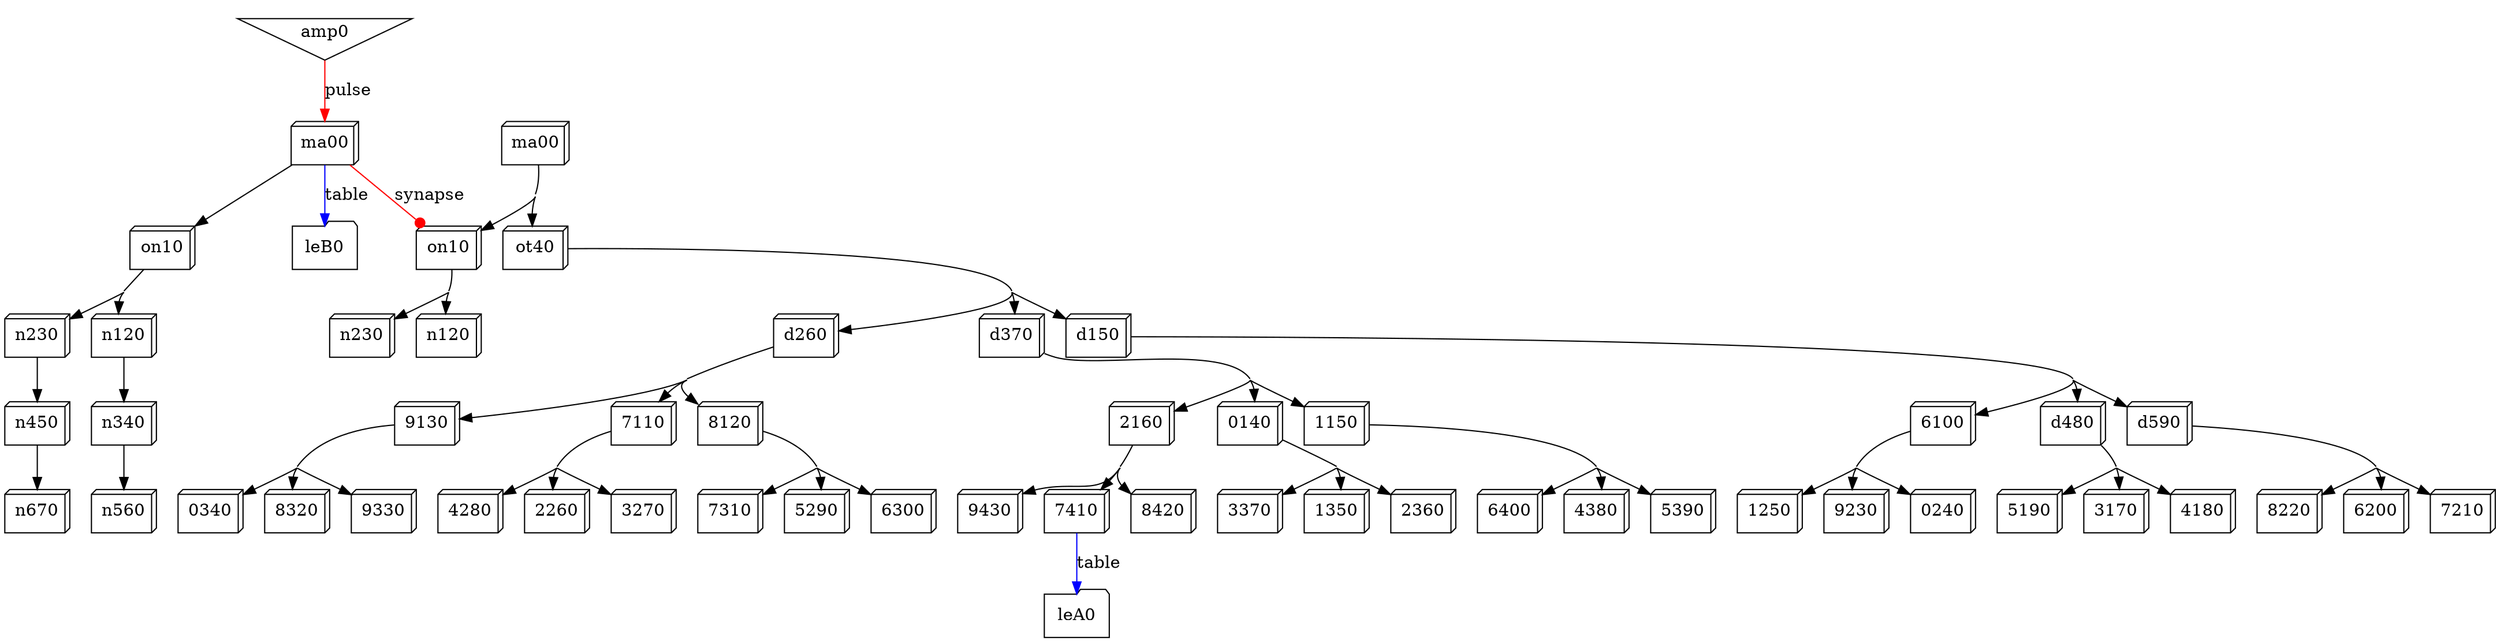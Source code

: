 digraph mooseG{
	concentrate=true;

"/cells[0]/granuleGroup_0[0]/mainAxon_1[0]" [shape="box3d",label="on10"];
"/cells[0]/granuleGroup_0[0]/Soma_0[0]" [shape="box3d",label="ma00"];
"/cells[0]/granuleGroup_0[0]/Soma_0[0]" -> "/cells[0]/granuleGroup_0[0]/mainAxon_1[0]" [];
"/cells[0]/granuleGroup_0[0]/Soma_0[0]" -> "/cells[0]/purkinjeGroup_0[0]/mainAxon_1[0]" [color="red",arrowhead="dot",label="synapse"];
"/cells[0]/granuleGroup_0[0]/Axon_1_2[0]" [shape="box3d",label="n120"];
"/cells[0]/granuleGroup_0[0]/mainAxon_1[0]" -> "/cells[0]/granuleGroup_0[0]/Axon_1_2[0]" [];
"/cells[0]/granuleGroup_0[0]/Axon_2_3[0]" [shape="box3d",label="n230"];
"/cells[0]/granuleGroup_0[0]/mainAxon_1[0]" -> "/cells[0]/granuleGroup_0[0]/Axon_2_3[0]" [];
"/cells[0]/granuleGroup_0[0]/Axon_3_4[0]" [shape="box3d",label="n340"];
"/cells[0]/granuleGroup_0[0]/Axon_1_2[0]" -> "/cells[0]/granuleGroup_0[0]/Axon_3_4[0]" [];
"/cells[0]/granuleGroup_0[0]/Axon_4_5[0]" [shape="box3d",label="n450"];
"/cells[0]/granuleGroup_0[0]/Axon_2_3[0]" -> "/cells[0]/granuleGroup_0[0]/Axon_4_5[0]" [];
"/cells[0]/granuleGroup_0[0]/Axon_5_6[0]" [shape="box3d",label="n560"];
"/cells[0]/granuleGroup_0[0]/Axon_3_4[0]" -> "/cells[0]/granuleGroup_0[0]/Axon_5_6[0]" [];
"/cells[0]/granuleGroup_0[0]/Axon_6_7[0]" [shape="box3d",label="n670"];
"/cells[0]/granuleGroup_0[0]/Axon_4_5[0]" -> "/cells[0]/granuleGroup_0[0]/Axon_6_7[0]" [];
"/cells[0]/purkinjeGroup_0[0]/mainAxon_1[0]" [shape="box3d",label="on10"];
"/cells[0]/purkinjeGroup_0[0]/Soma_0[0]" [shape="box3d",label="ma00"];
"/cells[0]/purkinjeGroup_0[0]/Soma_0[0]" -> "/cells[0]/purkinjeGroup_0[0]/mainAxon_1[0]" [];
"/cells[0]/purkinjeGroup_0[0]/root_4[0]" [shape="box3d",label="ot40"];
"/cells[0]/purkinjeGroup_0[0]/Soma_0[0]" -> "/cells[0]/purkinjeGroup_0[0]/root_4[0]" [];
"/cells[0]/purkinjeGroup_0[0]/axon1_2[0]" [shape="box3d",label="n120"];
"/cells[0]/purkinjeGroup_0[0]/mainAxon_1[0]" -> "/cells[0]/purkinjeGroup_0[0]/axon1_2[0]" [];
"/cells[0]/purkinjeGroup_0[0]/axon2_3[0]" [shape="box3d",label="n230"];
"/cells[0]/purkinjeGroup_0[0]/mainAxon_1[0]" -> "/cells[0]/purkinjeGroup_0[0]/axon2_3[0]" [];
"/cells[0]/purkinjeGroup_0[0]/mainDend1_5[0]" [shape="box3d",label="d150"];
"/cells[0]/purkinjeGroup_0[0]/root_4[0]" -> "/cells[0]/purkinjeGroup_0[0]/mainDend1_5[0]" [];
"/cells[0]/purkinjeGroup_0[0]/mainDend2_6[0]" [shape="box3d",label="d260"];
"/cells[0]/purkinjeGroup_0[0]/root_4[0]" -> "/cells[0]/purkinjeGroup_0[0]/mainDend2_6[0]" [];
"/cells[0]/purkinjeGroup_0[0]/mainDend3_7[0]" [shape="box3d",label="d370"];
"/cells[0]/purkinjeGroup_0[0]/root_4[0]" -> "/cells[0]/purkinjeGroup_0[0]/mainDend3_7[0]" [];
"/cells[0]/purkinjeGroup_0[0]/Dend_4_8[0]" [shape="box3d",label="d480"];
"/cells[0]/purkinjeGroup_0[0]/mainDend1_5[0]" -> "/cells[0]/purkinjeGroup_0[0]/Dend_4_8[0]" [];
"/cells[0]/purkinjeGroup_0[0]/Dend_5_9[0]" [shape="box3d",label="d590"];
"/cells[0]/purkinjeGroup_0[0]/mainDend1_5[0]" -> "/cells[0]/purkinjeGroup_0[0]/Dend_5_9[0]" [];
"/cells[0]/purkinjeGroup_0[0]/Dend_6_10[0]" [shape="box3d",label="6100"];
"/cells[0]/purkinjeGroup_0[0]/mainDend1_5[0]" -> "/cells[0]/purkinjeGroup_0[0]/Dend_6_10[0]" [];
"/cells[0]/purkinjeGroup_0[0]/Dend_7_11[0]" [shape="box3d",label="7110"];
"/cells[0]/purkinjeGroup_0[0]/mainDend2_6[0]" -> "/cells[0]/purkinjeGroup_0[0]/Dend_7_11[0]" [];
"/cells[0]/purkinjeGroup_0[0]/Dend_8_12[0]" [shape="box3d",label="8120"];
"/cells[0]/purkinjeGroup_0[0]/mainDend2_6[0]" -> "/cells[0]/purkinjeGroup_0[0]/Dend_8_12[0]" [];
"/cells[0]/purkinjeGroup_0[0]/Dend_9_13[0]" [shape="box3d",label="9130"];
"/cells[0]/purkinjeGroup_0[0]/mainDend2_6[0]" -> "/cells[0]/purkinjeGroup_0[0]/Dend_9_13[0]" [];
"/cells[0]/purkinjeGroup_0[0]/Dend_10_14[0]" [shape="box3d",label="0140"];
"/cells[0]/purkinjeGroup_0[0]/mainDend3_7[0]" -> "/cells[0]/purkinjeGroup_0[0]/Dend_10_14[0]" [];
"/cells[0]/purkinjeGroup_0[0]/Dend_11_15[0]" [shape="box3d",label="1150"];
"/cells[0]/purkinjeGroup_0[0]/mainDend3_7[0]" -> "/cells[0]/purkinjeGroup_0[0]/Dend_11_15[0]" [];
"/cells[0]/purkinjeGroup_0[0]/Dend_12_16[0]" [shape="box3d",label="2160"];
"/cells[0]/purkinjeGroup_0[0]/mainDend3_7[0]" -> "/cells[0]/purkinjeGroup_0[0]/Dend_12_16[0]" [];
"/cells[0]/purkinjeGroup_0[0]/Dend_13_17[0]" [shape="box3d",label="3170"];
"/cells[0]/purkinjeGroup_0[0]/Dend_4_8[0]" -> "/cells[0]/purkinjeGroup_0[0]/Dend_13_17[0]" [];
"/cells[0]/purkinjeGroup_0[0]/Dend_14_18[0]" [shape="box3d",label="4180"];
"/cells[0]/purkinjeGroup_0[0]/Dend_4_8[0]" -> "/cells[0]/purkinjeGroup_0[0]/Dend_14_18[0]" [];
"/cells[0]/purkinjeGroup_0[0]/Dend_15_19[0]" [shape="box3d",label="5190"];
"/cells[0]/purkinjeGroup_0[0]/Dend_4_8[0]" -> "/cells[0]/purkinjeGroup_0[0]/Dend_15_19[0]" [];
"/cells[0]/purkinjeGroup_0[0]/Dend_16_20[0]" [shape="box3d",label="6200"];
"/cells[0]/purkinjeGroup_0[0]/Dend_5_9[0]" -> "/cells[0]/purkinjeGroup_0[0]/Dend_16_20[0]" [];
"/cells[0]/purkinjeGroup_0[0]/Dend_17_21[0]" [shape="box3d",label="7210"];
"/cells[0]/purkinjeGroup_0[0]/Dend_5_9[0]" -> "/cells[0]/purkinjeGroup_0[0]/Dend_17_21[0]" [];
"/cells[0]/purkinjeGroup_0[0]/Dend_18_22[0]" [shape="box3d",label="8220"];
"/cells[0]/purkinjeGroup_0[0]/Dend_5_9[0]" -> "/cells[0]/purkinjeGroup_0[0]/Dend_18_22[0]" [];
"/cells[0]/purkinjeGroup_0[0]/Dend_19_23[0]" [shape="box3d",label="9230"];
"/cells[0]/purkinjeGroup_0[0]/Dend_6_10[0]" -> "/cells[0]/purkinjeGroup_0[0]/Dend_19_23[0]" [];
"/cells[0]/purkinjeGroup_0[0]/Dend_20_24[0]" [shape="box3d",label="0240"];
"/cells[0]/purkinjeGroup_0[0]/Dend_6_10[0]" -> "/cells[0]/purkinjeGroup_0[0]/Dend_20_24[0]" [];
"/cells[0]/purkinjeGroup_0[0]/Dend_21_25[0]" [shape="box3d",label="1250"];
"/cells[0]/purkinjeGroup_0[0]/Dend_6_10[0]" -> "/cells[0]/purkinjeGroup_0[0]/Dend_21_25[0]" [];
"/cells[0]/purkinjeGroup_0[0]/Dend_22_26[0]" [shape="box3d",label="2260"];
"/cells[0]/purkinjeGroup_0[0]/Dend_7_11[0]" -> "/cells[0]/purkinjeGroup_0[0]/Dend_22_26[0]" [];
"/cells[0]/purkinjeGroup_0[0]/Dend_23_27[0]" [shape="box3d",label="3270"];
"/cells[0]/purkinjeGroup_0[0]/Dend_7_11[0]" -> "/cells[0]/purkinjeGroup_0[0]/Dend_23_27[0]" [];
"/cells[0]/purkinjeGroup_0[0]/Dend_24_28[0]" [shape="box3d",label="4280"];
"/cells[0]/purkinjeGroup_0[0]/Dend_7_11[0]" -> "/cells[0]/purkinjeGroup_0[0]/Dend_24_28[0]" [];
"/cells[0]/purkinjeGroup_0[0]/Dend_25_29[0]" [shape="box3d",label="5290"];
"/cells[0]/purkinjeGroup_0[0]/Dend_8_12[0]" -> "/cells[0]/purkinjeGroup_0[0]/Dend_25_29[0]" [];
"/cells[0]/purkinjeGroup_0[0]/Dend_26_30[0]" [shape="box3d",label="6300"];
"/cells[0]/purkinjeGroup_0[0]/Dend_8_12[0]" -> "/cells[0]/purkinjeGroup_0[0]/Dend_26_30[0]" [];
"/cells[0]/purkinjeGroup_0[0]/Dend_27_31[0]" [shape="box3d",label="7310"];
"/cells[0]/purkinjeGroup_0[0]/Dend_8_12[0]" -> "/cells[0]/purkinjeGroup_0[0]/Dend_27_31[0]" [];
"/cells[0]/purkinjeGroup_0[0]/Dend_28_32[0]" [shape="box3d",label="8320"];
"/cells[0]/purkinjeGroup_0[0]/Dend_9_13[0]" -> "/cells[0]/purkinjeGroup_0[0]/Dend_28_32[0]" [];
"/cells[0]/purkinjeGroup_0[0]/Dend_29_33[0]" [shape="box3d",label="9330"];
"/cells[0]/purkinjeGroup_0[0]/Dend_9_13[0]" -> "/cells[0]/purkinjeGroup_0[0]/Dend_29_33[0]" [];
"/cells[0]/purkinjeGroup_0[0]/Dend_30_34[0]" [shape="box3d",label="0340"];
"/cells[0]/purkinjeGroup_0[0]/Dend_9_13[0]" -> "/cells[0]/purkinjeGroup_0[0]/Dend_30_34[0]" [];
"/cells[0]/purkinjeGroup_0[0]/Dend_31_35[0]" [shape="box3d",label="1350"];
"/cells[0]/purkinjeGroup_0[0]/Dend_10_14[0]" -> "/cells[0]/purkinjeGroup_0[0]/Dend_31_35[0]" [];
"/cells[0]/purkinjeGroup_0[0]/Dend_32_36[0]" [shape="box3d",label="2360"];
"/cells[0]/purkinjeGroup_0[0]/Dend_10_14[0]" -> "/cells[0]/purkinjeGroup_0[0]/Dend_32_36[0]" [];
"/cells[0]/purkinjeGroup_0[0]/Dend_33_37[0]" [shape="box3d",label="3370"];
"/cells[0]/purkinjeGroup_0[0]/Dend_10_14[0]" -> "/cells[0]/purkinjeGroup_0[0]/Dend_33_37[0]" [];
"/cells[0]/purkinjeGroup_0[0]/Dend_34_38[0]" [shape="box3d",label="4380"];
"/cells[0]/purkinjeGroup_0[0]/Dend_11_15[0]" -> "/cells[0]/purkinjeGroup_0[0]/Dend_34_38[0]" [];
"/cells[0]/purkinjeGroup_0[0]/Dend_35_39[0]" [shape="box3d",label="5390"];
"/cells[0]/purkinjeGroup_0[0]/Dend_11_15[0]" -> "/cells[0]/purkinjeGroup_0[0]/Dend_35_39[0]" [];
"/cells[0]/purkinjeGroup_0[0]/Dend_36_40[0]" [shape="box3d",label="6400"];
"/cells[0]/purkinjeGroup_0[0]/Dend_11_15[0]" -> "/cells[0]/purkinjeGroup_0[0]/Dend_36_40[0]" [];
"/cells[0]/purkinjeGroup_0[0]/Dend_37_41[0]" [shape="box3d",label="7410"];
"/cells[0]/purkinjeGroup_0[0]/Dend_12_16[0]" -> "/cells[0]/purkinjeGroup_0[0]/Dend_37_41[0]" [];
"/cells[0]/purkinjeGroup_0[0]/Dend_38_42[0]" [shape="box3d",label="8420"];
"/cells[0]/purkinjeGroup_0[0]/Dend_12_16[0]" -> "/cells[0]/purkinjeGroup_0[0]/Dend_38_42[0]" [];
"/cells[0]/purkinjeGroup_0[0]/Dend_39_43[0]" [shape="box3d",label="9430"];
"/cells[0]/purkinjeGroup_0[0]/Dend_12_16[0]" -> "/cells[0]/purkinjeGroup_0[0]/Dend_39_43[0]" [];
"/elec[0]/pulsegen_SampleIClamp[0]" [shape="invtriangle",label="amp0"];
"/elec[0]/pulsegen_SampleIClamp[0]" -> "/cells[0]/granuleGroup_0[0]/Soma_0[0]" [color="red",label="pulse"];
"/tableA[0]" [shape="folder",label="leA0"];
"/cells[0]/purkinjeGroup_0[0]/Dend_37_41[0]" -> "/tableA[0]" [color="blue",label="table"];
"/tableB[0]" [shape="folder",label="leB0"];
"/cells[0]/granuleGroup_0[0]/Soma_0[0]" -> "/tableB[0]" [color="blue",label="table"];
}
